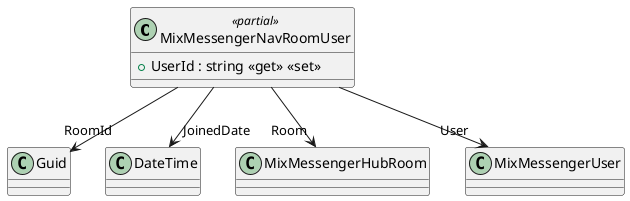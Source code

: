 @startuml
class MixMessengerNavRoomUser <<partial>> {
    + UserId : string <<get>> <<set>>
}
MixMessengerNavRoomUser --> "RoomId" Guid
MixMessengerNavRoomUser --> "JoinedDate" DateTime
MixMessengerNavRoomUser --> "Room" MixMessengerHubRoom
MixMessengerNavRoomUser --> "User" MixMessengerUser
@enduml
